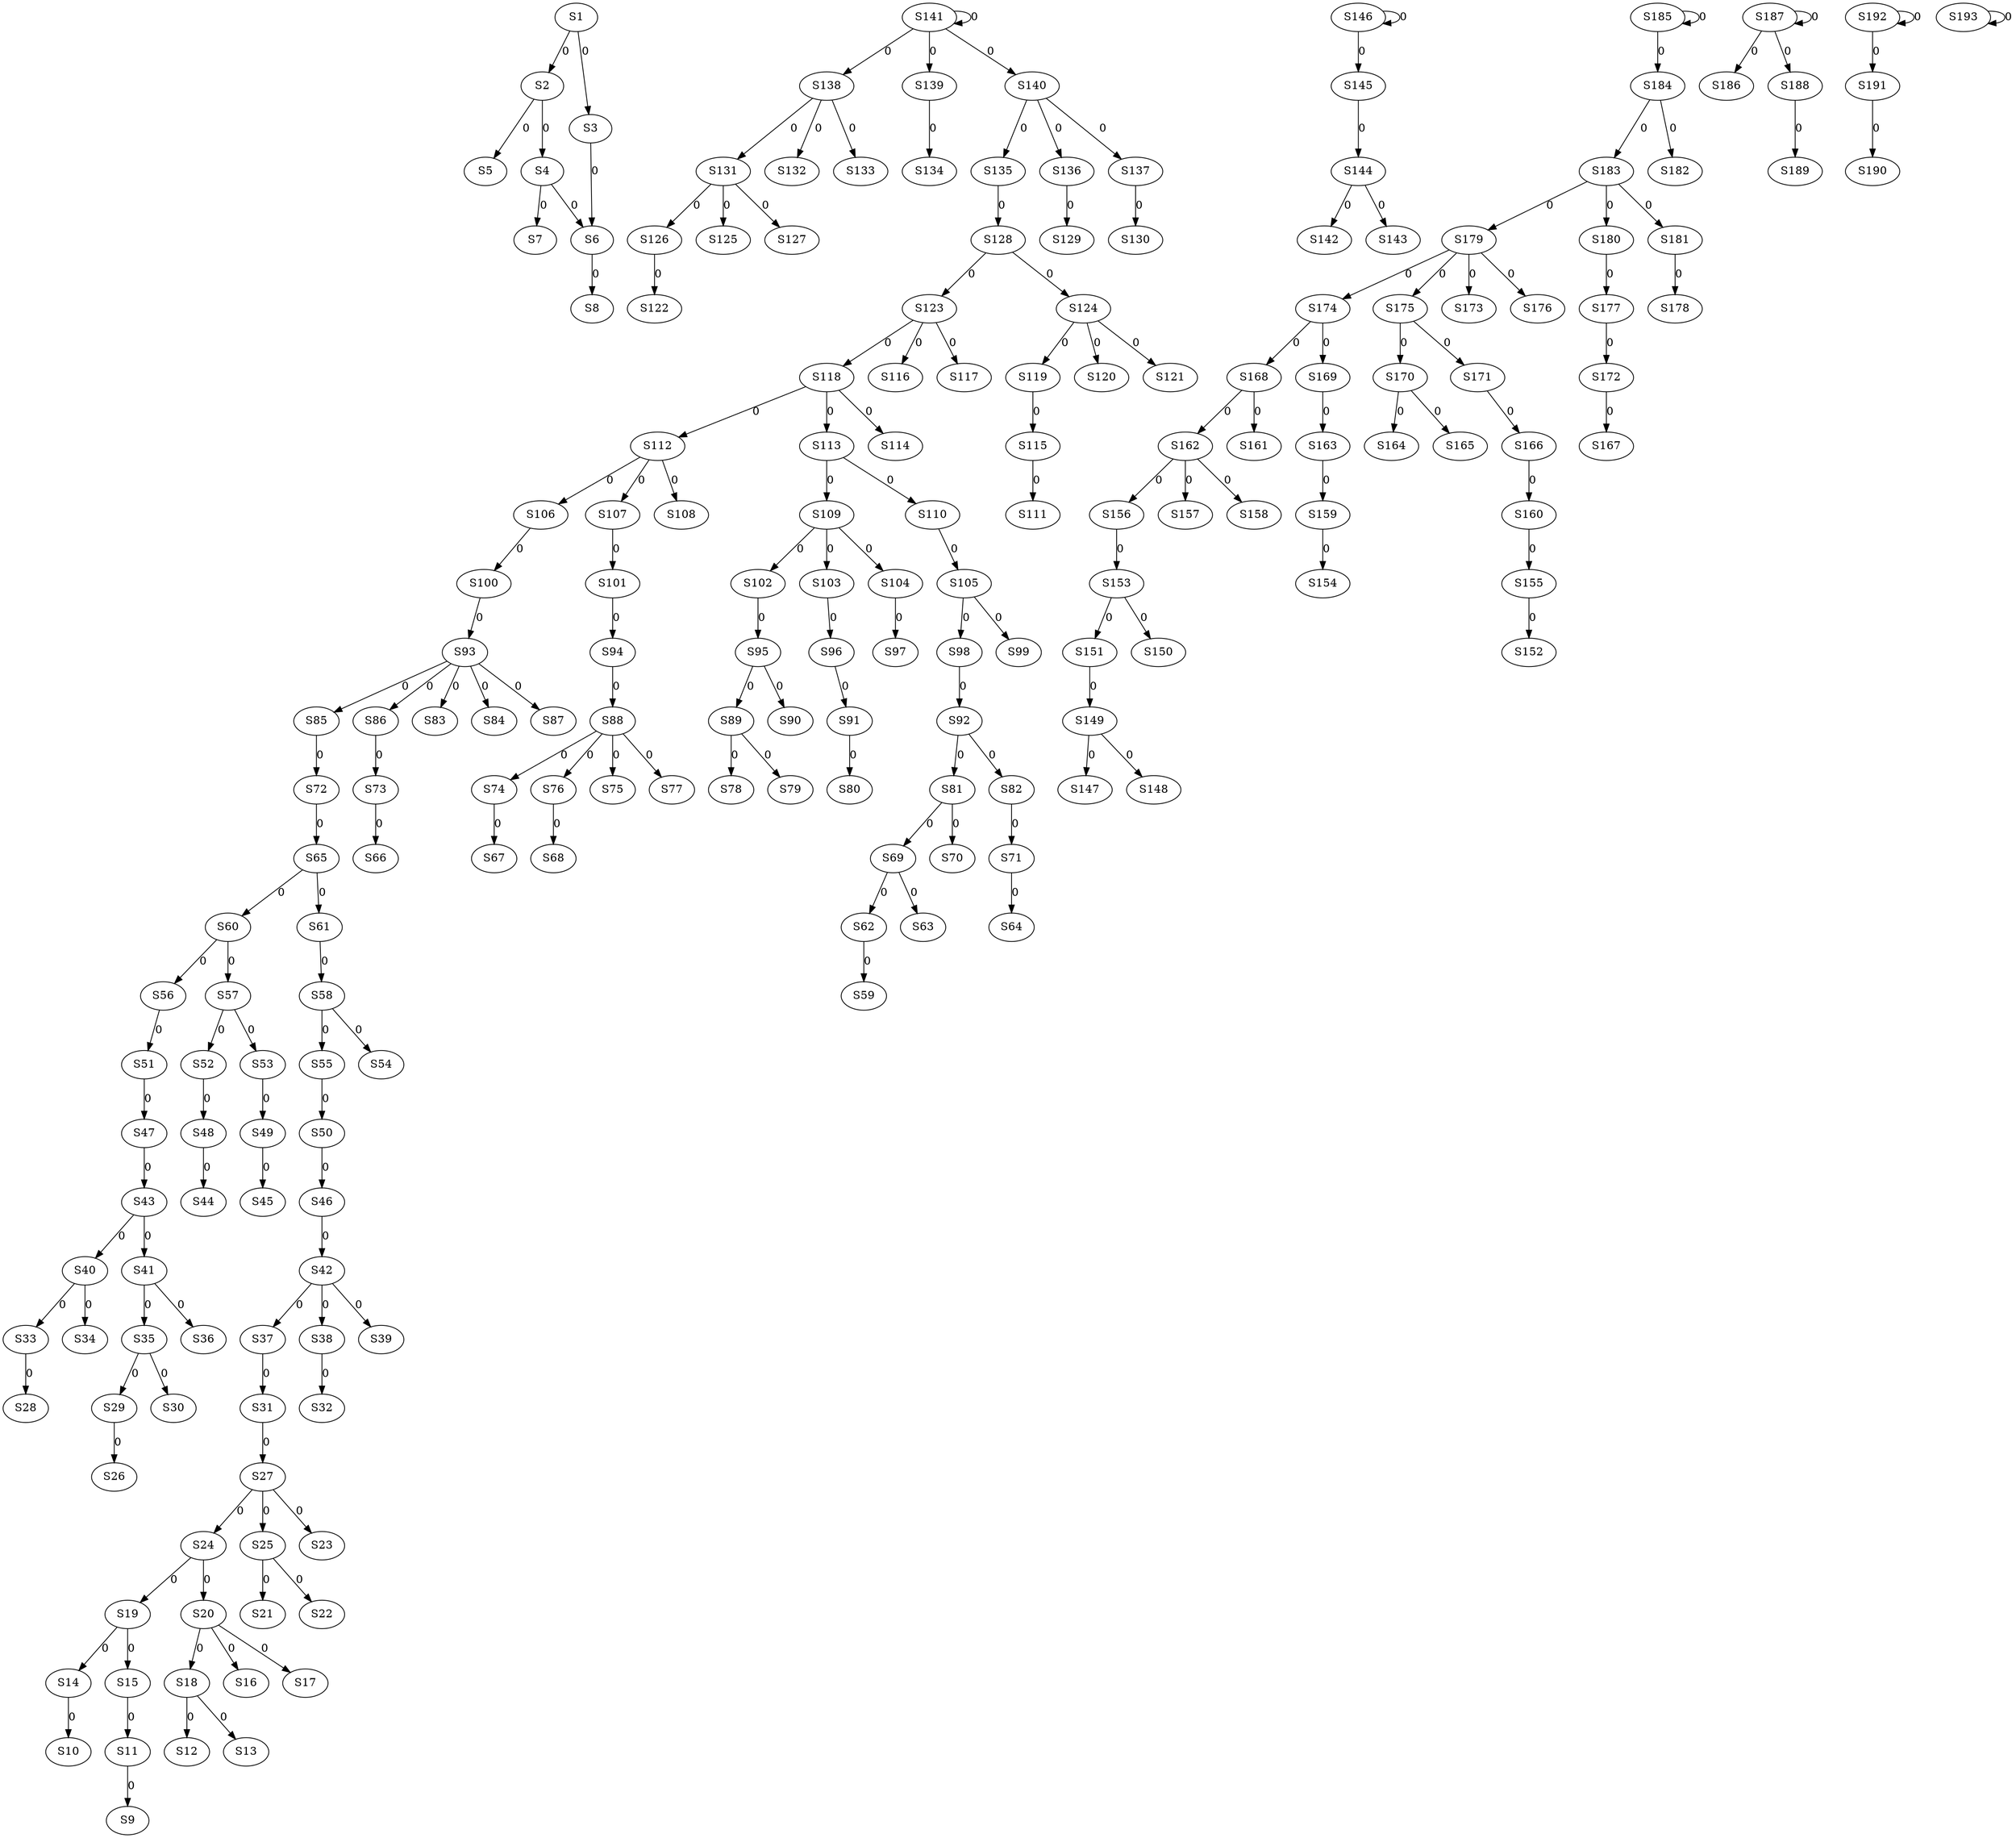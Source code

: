 strict digraph {
	S1 -> S2 [ label = 0 ];
	S1 -> S3 [ label = 0 ];
	S2 -> S4 [ label = 0 ];
	S2 -> S5 [ label = 0 ];
	S3 -> S6 [ label = 0 ];
	S4 -> S7 [ label = 0 ];
	S6 -> S8 [ label = 0 ];
	S11 -> S9 [ label = 0 ];
	S14 -> S10 [ label = 0 ];
	S15 -> S11 [ label = 0 ];
	S18 -> S12 [ label = 0 ];
	S18 -> S13 [ label = 0 ];
	S19 -> S14 [ label = 0 ];
	S19 -> S15 [ label = 0 ];
	S20 -> S16 [ label = 0 ];
	S20 -> S17 [ label = 0 ];
	S20 -> S18 [ label = 0 ];
	S24 -> S19 [ label = 0 ];
	S24 -> S20 [ label = 0 ];
	S25 -> S21 [ label = 0 ];
	S25 -> S22 [ label = 0 ];
	S27 -> S23 [ label = 0 ];
	S27 -> S24 [ label = 0 ];
	S27 -> S25 [ label = 0 ];
	S29 -> S26 [ label = 0 ];
	S31 -> S27 [ label = 0 ];
	S33 -> S28 [ label = 0 ];
	S35 -> S29 [ label = 0 ];
	S35 -> S30 [ label = 0 ];
	S37 -> S31 [ label = 0 ];
	S38 -> S32 [ label = 0 ];
	S40 -> S33 [ label = 0 ];
	S40 -> S34 [ label = 0 ];
	S41 -> S35 [ label = 0 ];
	S41 -> S36 [ label = 0 ];
	S42 -> S37 [ label = 0 ];
	S42 -> S38 [ label = 0 ];
	S42 -> S39 [ label = 0 ];
	S43 -> S40 [ label = 0 ];
	S43 -> S41 [ label = 0 ];
	S46 -> S42 [ label = 0 ];
	S47 -> S43 [ label = 0 ];
	S48 -> S44 [ label = 0 ];
	S49 -> S45 [ label = 0 ];
	S50 -> S46 [ label = 0 ];
	S51 -> S47 [ label = 0 ];
	S52 -> S48 [ label = 0 ];
	S53 -> S49 [ label = 0 ];
	S55 -> S50 [ label = 0 ];
	S56 -> S51 [ label = 0 ];
	S57 -> S52 [ label = 0 ];
	S57 -> S53 [ label = 0 ];
	S58 -> S54 [ label = 0 ];
	S58 -> S55 [ label = 0 ];
	S60 -> S56 [ label = 0 ];
	S60 -> S57 [ label = 0 ];
	S61 -> S58 [ label = 0 ];
	S62 -> S59 [ label = 0 ];
	S65 -> S60 [ label = 0 ];
	S65 -> S61 [ label = 0 ];
	S69 -> S62 [ label = 0 ];
	S69 -> S63 [ label = 0 ];
	S71 -> S64 [ label = 0 ];
	S72 -> S65 [ label = 0 ];
	S73 -> S66 [ label = 0 ];
	S74 -> S67 [ label = 0 ];
	S76 -> S68 [ label = 0 ];
	S81 -> S69 [ label = 0 ];
	S81 -> S70 [ label = 0 ];
	S82 -> S71 [ label = 0 ];
	S85 -> S72 [ label = 0 ];
	S86 -> S73 [ label = 0 ];
	S88 -> S74 [ label = 0 ];
	S88 -> S75 [ label = 0 ];
	S88 -> S76 [ label = 0 ];
	S88 -> S77 [ label = 0 ];
	S89 -> S78 [ label = 0 ];
	S89 -> S79 [ label = 0 ];
	S91 -> S80 [ label = 0 ];
	S92 -> S81 [ label = 0 ];
	S92 -> S82 [ label = 0 ];
	S93 -> S83 [ label = 0 ];
	S93 -> S84 [ label = 0 ];
	S93 -> S85 [ label = 0 ];
	S93 -> S86 [ label = 0 ];
	S93 -> S87 [ label = 0 ];
	S94 -> S88 [ label = 0 ];
	S95 -> S89 [ label = 0 ];
	S95 -> S90 [ label = 0 ];
	S96 -> S91 [ label = 0 ];
	S98 -> S92 [ label = 0 ];
	S100 -> S93 [ label = 0 ];
	S101 -> S94 [ label = 0 ];
	S102 -> S95 [ label = 0 ];
	S103 -> S96 [ label = 0 ];
	S104 -> S97 [ label = 0 ];
	S105 -> S98 [ label = 0 ];
	S105 -> S99 [ label = 0 ];
	S106 -> S100 [ label = 0 ];
	S107 -> S101 [ label = 0 ];
	S109 -> S102 [ label = 0 ];
	S109 -> S103 [ label = 0 ];
	S109 -> S104 [ label = 0 ];
	S110 -> S105 [ label = 0 ];
	S112 -> S106 [ label = 0 ];
	S112 -> S107 [ label = 0 ];
	S112 -> S108 [ label = 0 ];
	S113 -> S109 [ label = 0 ];
	S113 -> S110 [ label = 0 ];
	S115 -> S111 [ label = 0 ];
	S118 -> S112 [ label = 0 ];
	S118 -> S113 [ label = 0 ];
	S118 -> S114 [ label = 0 ];
	S119 -> S115 [ label = 0 ];
	S123 -> S116 [ label = 0 ];
	S123 -> S117 [ label = 0 ];
	S123 -> S118 [ label = 0 ];
	S124 -> S119 [ label = 0 ];
	S124 -> S120 [ label = 0 ];
	S124 -> S121 [ label = 0 ];
	S126 -> S122 [ label = 0 ];
	S128 -> S123 [ label = 0 ];
	S128 -> S124 [ label = 0 ];
	S131 -> S125 [ label = 0 ];
	S131 -> S126 [ label = 0 ];
	S131 -> S127 [ label = 0 ];
	S135 -> S128 [ label = 0 ];
	S136 -> S129 [ label = 0 ];
	S137 -> S130 [ label = 0 ];
	S138 -> S131 [ label = 0 ];
	S138 -> S132 [ label = 0 ];
	S138 -> S133 [ label = 0 ];
	S139 -> S134 [ label = 0 ];
	S140 -> S135 [ label = 0 ];
	S140 -> S136 [ label = 0 ];
	S140 -> S137 [ label = 0 ];
	S141 -> S138 [ label = 0 ];
	S141 -> S139 [ label = 0 ];
	S141 -> S140 [ label = 0 ];
	S141 -> S141 [ label = 0 ];
	S144 -> S142 [ label = 0 ];
	S144 -> S143 [ label = 0 ];
	S145 -> S144 [ label = 0 ];
	S146 -> S145 [ label = 0 ];
	S146 -> S146 [ label = 0 ];
	S149 -> S147 [ label = 0 ];
	S149 -> S148 [ label = 0 ];
	S151 -> S149 [ label = 0 ];
	S153 -> S150 [ label = 0 ];
	S153 -> S151 [ label = 0 ];
	S155 -> S152 [ label = 0 ];
	S156 -> S153 [ label = 0 ];
	S159 -> S154 [ label = 0 ];
	S160 -> S155 [ label = 0 ];
	S162 -> S156 [ label = 0 ];
	S162 -> S157 [ label = 0 ];
	S162 -> S158 [ label = 0 ];
	S163 -> S159 [ label = 0 ];
	S166 -> S160 [ label = 0 ];
	S168 -> S161 [ label = 0 ];
	S168 -> S162 [ label = 0 ];
	S169 -> S163 [ label = 0 ];
	S170 -> S164 [ label = 0 ];
	S170 -> S165 [ label = 0 ];
	S171 -> S166 [ label = 0 ];
	S172 -> S167 [ label = 0 ];
	S174 -> S168 [ label = 0 ];
	S174 -> S169 [ label = 0 ];
	S175 -> S170 [ label = 0 ];
	S175 -> S171 [ label = 0 ];
	S177 -> S172 [ label = 0 ];
	S179 -> S173 [ label = 0 ];
	S179 -> S174 [ label = 0 ];
	S179 -> S175 [ label = 0 ];
	S179 -> S176 [ label = 0 ];
	S180 -> S177 [ label = 0 ];
	S181 -> S178 [ label = 0 ];
	S183 -> S179 [ label = 0 ];
	S183 -> S180 [ label = 0 ];
	S183 -> S181 [ label = 0 ];
	S184 -> S182 [ label = 0 ];
	S184 -> S183 [ label = 0 ];
	S185 -> S184 [ label = 0 ];
	S185 -> S185 [ label = 0 ];
	S187 -> S186 [ label = 0 ];
	S187 -> S187 [ label = 0 ];
	S187 -> S188 [ label = 0 ];
	S188 -> S189 [ label = 0 ];
	S191 -> S190 [ label = 0 ];
	S192 -> S191 [ label = 0 ];
	S192 -> S192 [ label = 0 ];
	S193 -> S193 [ label = 0 ];
	S4 -> S6 [ label = 0 ];
}